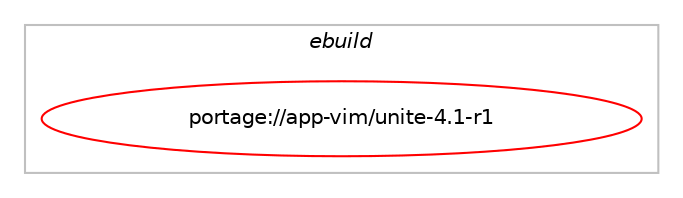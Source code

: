 digraph prolog {

# *************
# Graph options
# *************

newrank=true;
concentrate=true;
compound=true;
graph [rankdir=LR,fontname=Helvetica,fontsize=10,ranksep=1.5];#, ranksep=2.5, nodesep=0.2];
edge  [arrowhead=vee];
node  [fontname=Helvetica,fontsize=10];

# **********
# The ebuild
# **********

subgraph cluster_leftcol {
color=gray;
label=<<i>ebuild</i>>;
id [label="portage://app-vim/unite-4.1-r1", color=red, width=4, href="../app-vim/unite-4.1-r1.svg"];
}

# ****************
# The dependencies
# ****************

subgraph cluster_midcol {
color=gray;
label=<<i>dependencies</i>>;
subgraph cluster_compile {
fillcolor="#eeeeee";
style=filled;
label=<<i>compile</i>>;
# *** BEGIN UNKNOWN DEPENDENCY TYPE (TODO) ***
# id -> equal(any_of_group([package_dependency(portage://app-vim/unite-4.1-r1,install,no,app-editors,vim,greaterequal,[7.3,,,7.3],[],[]),package_dependency(portage://app-vim/unite-4.1-r1,install,no,app-editors,gvim,greaterequal,[7.3,,,7.3],[],[])]))
# *** END UNKNOWN DEPENDENCY TYPE (TODO) ***

}
subgraph cluster_compileandrun {
fillcolor="#eeeeee";
style=filled;
label=<<i>compile and run</i>>;
}
subgraph cluster_run {
fillcolor="#eeeeee";
style=filled;
label=<<i>run</i>>;
# *** BEGIN UNKNOWN DEPENDENCY TYPE (TODO) ***
# id -> equal(any_of_group([package_dependency(portage://app-vim/unite-4.1-r1,run,no,app-editors,vim,greaterequal,[7.3,,,7.3],[],[]),package_dependency(portage://app-vim/unite-4.1-r1,run,no,app-editors,gvim,greaterequal,[7.3,,,7.3],[],[])]))
# *** END UNKNOWN DEPENDENCY TYPE (TODO) ***

# *** BEGIN UNKNOWN DEPENDENCY TYPE (TODO) ***
# id -> equal(package_dependency(portage://app-vim/unite-4.1-r1,run,weak,app-vim,neocomplcache,none,[,,],[],[]))
# *** END UNKNOWN DEPENDENCY TYPE (TODO) ***

}
}

# **************
# The candidates
# **************

subgraph cluster_choices {
rank=same;
color=gray;
label=<<i>candidates</i>>;

}

}

